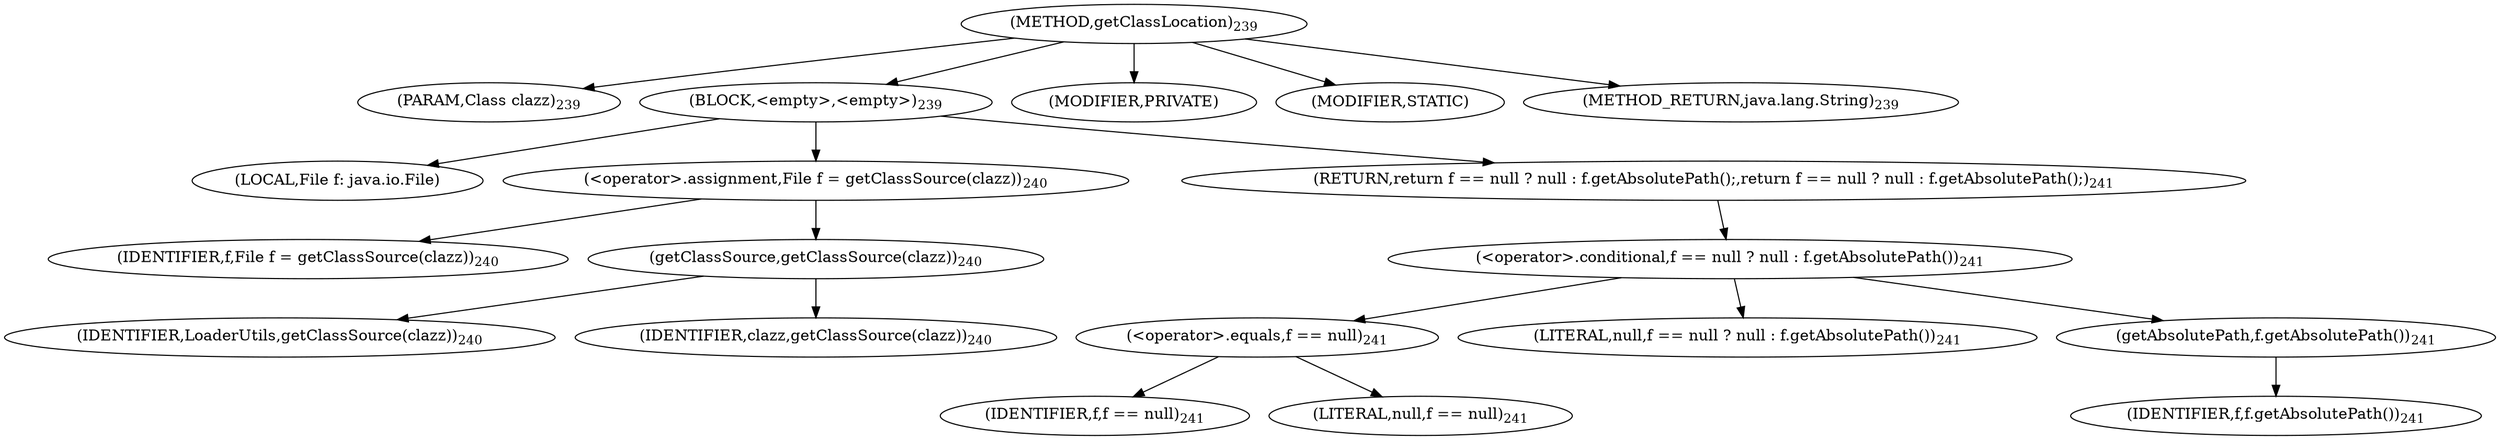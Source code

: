 digraph "getClassLocation" {  
"334" [label = <(METHOD,getClassLocation)<SUB>239</SUB>> ]
"335" [label = <(PARAM,Class clazz)<SUB>239</SUB>> ]
"336" [label = <(BLOCK,&lt;empty&gt;,&lt;empty&gt;)<SUB>239</SUB>> ]
"337" [label = <(LOCAL,File f: java.io.File)> ]
"338" [label = <(&lt;operator&gt;.assignment,File f = getClassSource(clazz))<SUB>240</SUB>> ]
"339" [label = <(IDENTIFIER,f,File f = getClassSource(clazz))<SUB>240</SUB>> ]
"340" [label = <(getClassSource,getClassSource(clazz))<SUB>240</SUB>> ]
"341" [label = <(IDENTIFIER,LoaderUtils,getClassSource(clazz))<SUB>240</SUB>> ]
"342" [label = <(IDENTIFIER,clazz,getClassSource(clazz))<SUB>240</SUB>> ]
"343" [label = <(RETURN,return f == null ? null : f.getAbsolutePath();,return f == null ? null : f.getAbsolutePath();)<SUB>241</SUB>> ]
"344" [label = <(&lt;operator&gt;.conditional,f == null ? null : f.getAbsolutePath())<SUB>241</SUB>> ]
"345" [label = <(&lt;operator&gt;.equals,f == null)<SUB>241</SUB>> ]
"346" [label = <(IDENTIFIER,f,f == null)<SUB>241</SUB>> ]
"347" [label = <(LITERAL,null,f == null)<SUB>241</SUB>> ]
"348" [label = <(LITERAL,null,f == null ? null : f.getAbsolutePath())<SUB>241</SUB>> ]
"349" [label = <(getAbsolutePath,f.getAbsolutePath())<SUB>241</SUB>> ]
"350" [label = <(IDENTIFIER,f,f.getAbsolutePath())<SUB>241</SUB>> ]
"351" [label = <(MODIFIER,PRIVATE)> ]
"352" [label = <(MODIFIER,STATIC)> ]
"353" [label = <(METHOD_RETURN,java.lang.String)<SUB>239</SUB>> ]
  "334" -> "335" 
  "334" -> "336" 
  "334" -> "351" 
  "334" -> "352" 
  "334" -> "353" 
  "336" -> "337" 
  "336" -> "338" 
  "336" -> "343" 
  "338" -> "339" 
  "338" -> "340" 
  "340" -> "341" 
  "340" -> "342" 
  "343" -> "344" 
  "344" -> "345" 
  "344" -> "348" 
  "344" -> "349" 
  "345" -> "346" 
  "345" -> "347" 
  "349" -> "350" 
}
